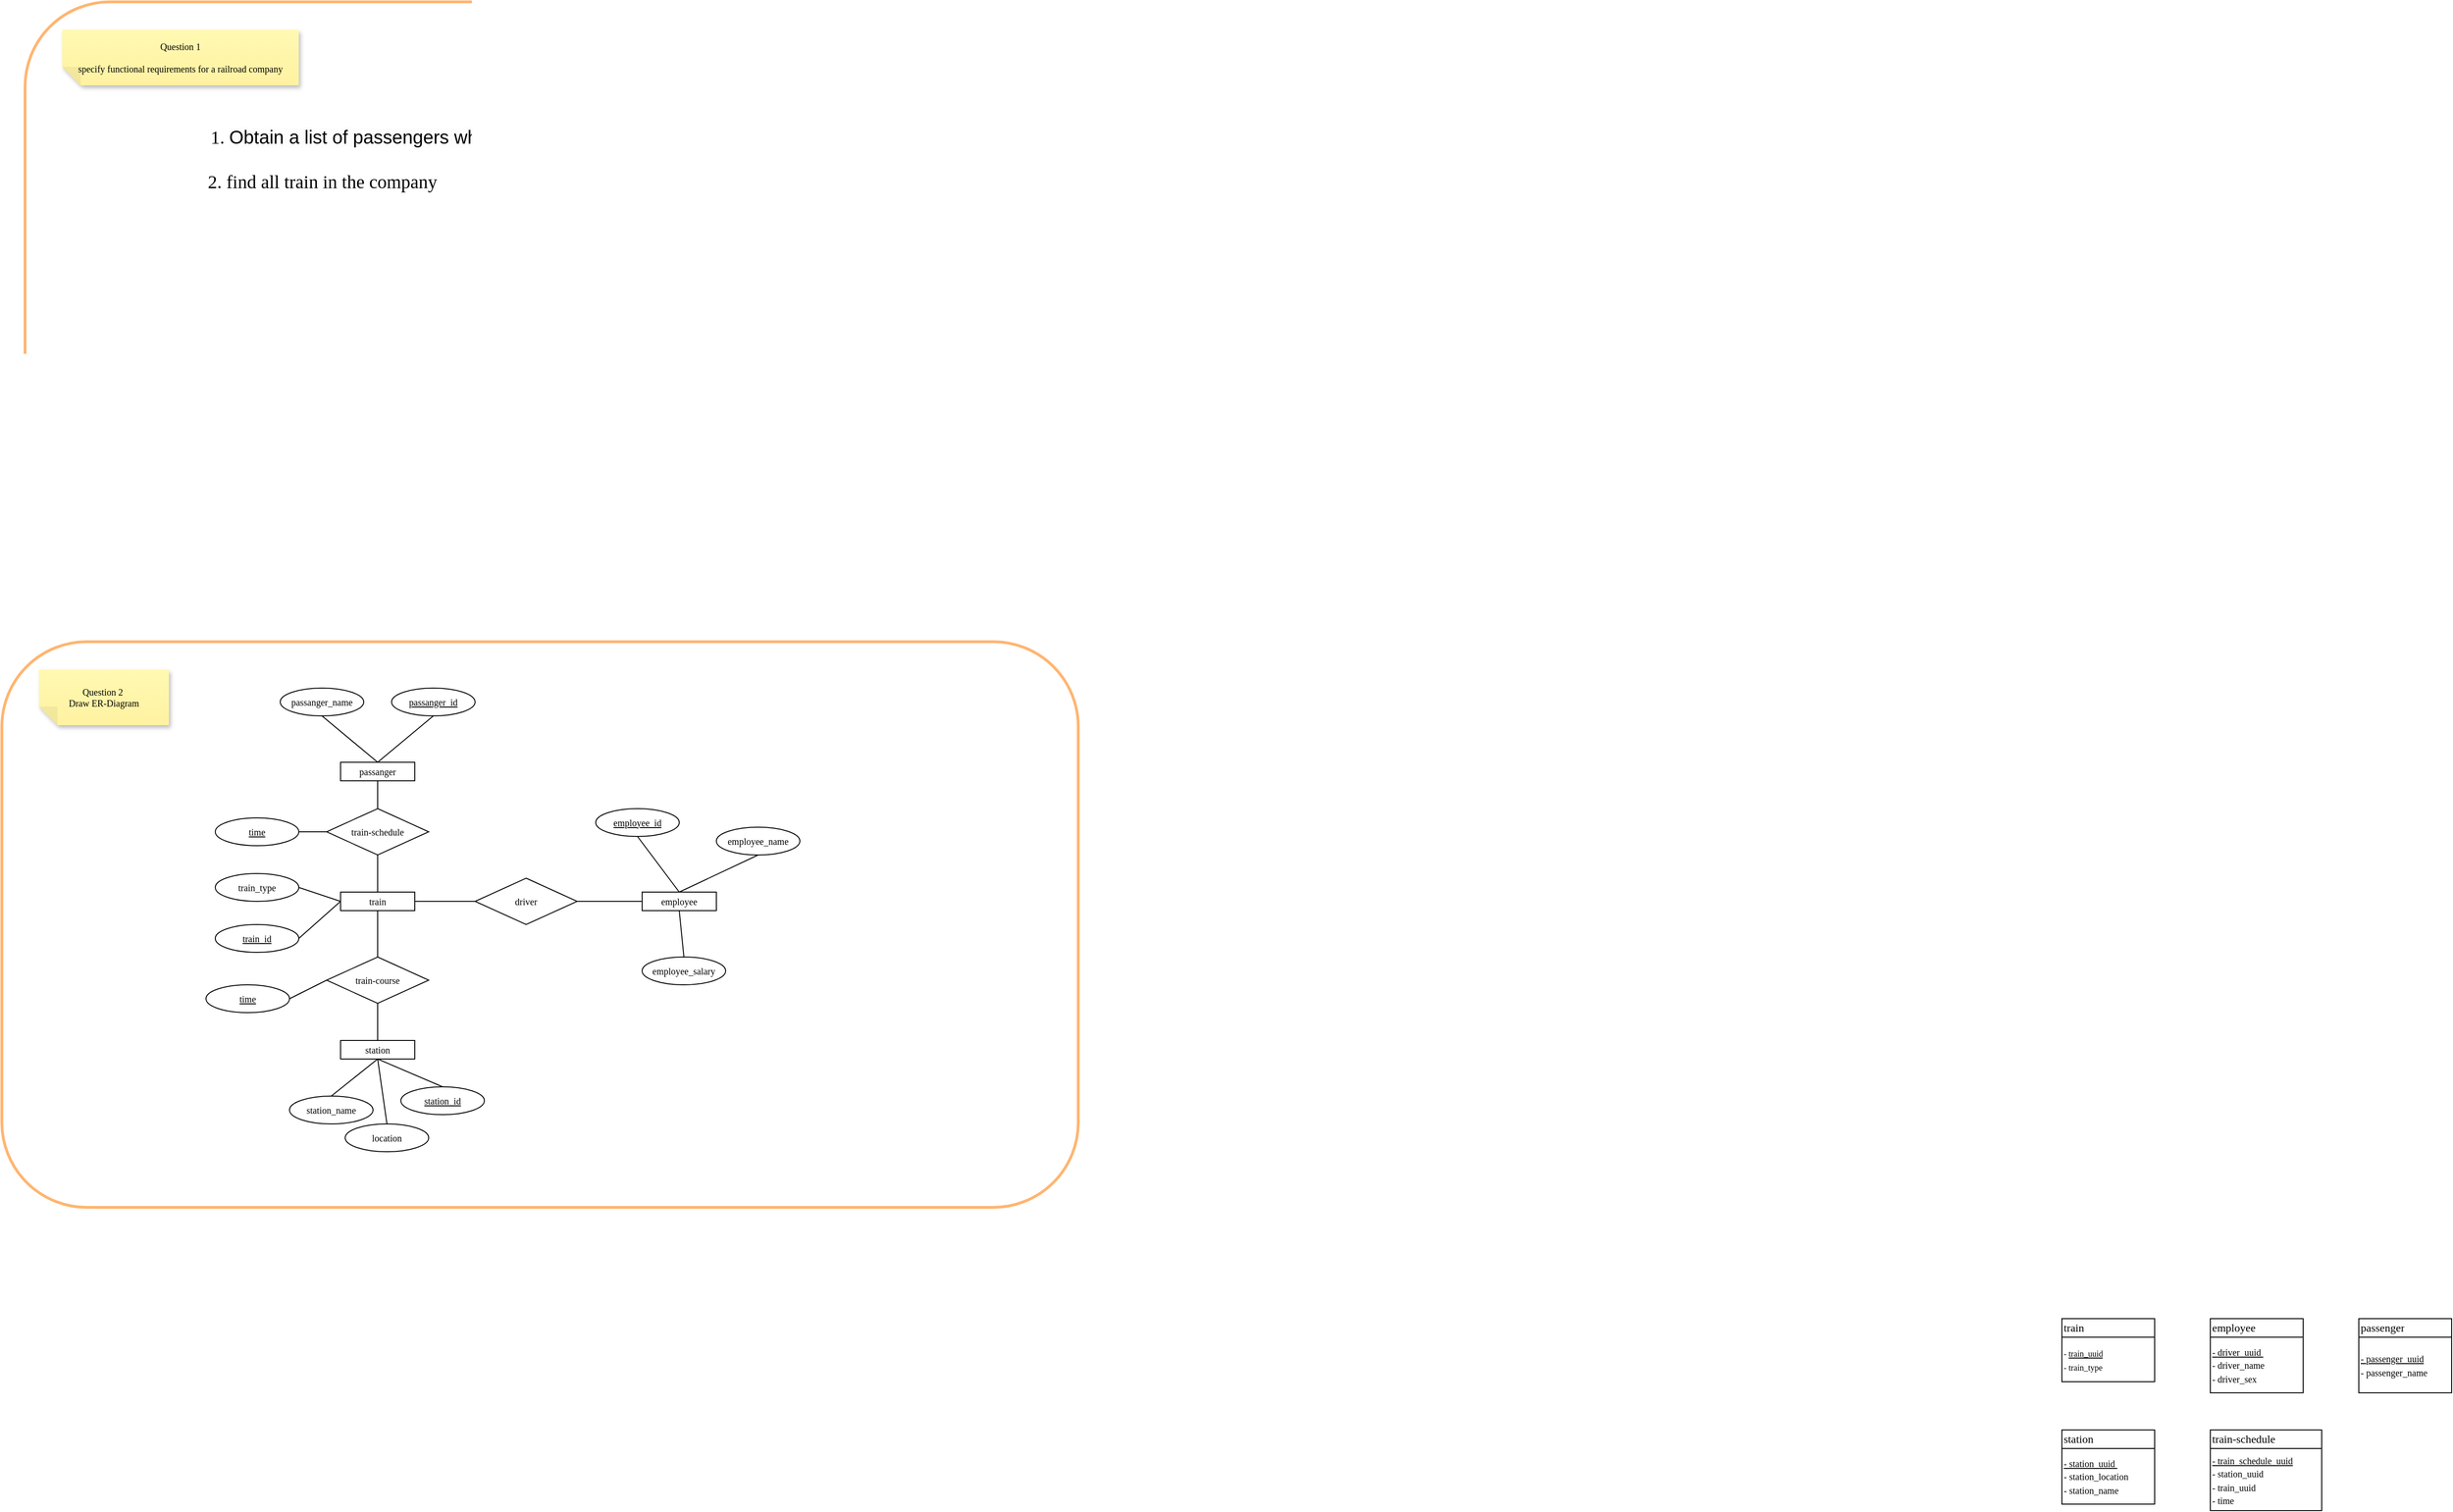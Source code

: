 <mxfile version="20.5.1" type="github" pages="2">
  <diagram id="sk2SdO5xGXT6MidOWkad" name="페이지-1">
    <mxGraphModel dx="4646" dy="1269" grid="0" gridSize="10" guides="1" tooltips="1" connect="1" arrows="1" fold="1" page="1" pageScale="1" pageWidth="2339" pageHeight="3300" math="0" shadow="0">
      <root>
        <mxCell id="0" />
        <mxCell id="1" parent="0" />
        <mxCell id="Uu1yAZFgSnUOJgweO8vr-59" value="" style="rounded=1;whiteSpace=wrap;html=1;strokeColor=#FFB570;strokeWidth=3;fontFamily=Comic Sans MS;fontSize=10;fillColor=none;" vertex="1" parent="1">
          <mxGeometry x="-2250" y="10" width="1130" height="610" as="geometry" />
        </mxCell>
        <mxCell id="Uu1yAZFgSnUOJgweO8vr-36" value="" style="rounded=1;whiteSpace=wrap;html=1;strokeColor=#FFB570;strokeWidth=3;fontFamily=Comic Sans MS;fontSize=10;fillColor=none;" vertex="1" parent="1">
          <mxGeometry x="-2275" y="700" width="1160" height="610" as="geometry" />
        </mxCell>
        <mxCell id="63Co8L5Zi09F_V9ApB4c-1" value="" style="shape=table;startSize=0;container=1;collapsible=0;childLayout=tableLayout;" vertex="1" parent="1">
          <mxGeometry x="-55" y="1430" width="100" height="68" as="geometry" />
        </mxCell>
        <mxCell id="63Co8L5Zi09F_V9ApB4c-2" value="" style="shape=tableRow;horizontal=0;startSize=0;swimlaneHead=0;swimlaneBody=0;top=0;left=0;bottom=0;right=0;collapsible=0;dropTarget=0;fillColor=none;points=[[0,0.5],[1,0.5]];portConstraint=eastwest;" vertex="1" parent="63Co8L5Zi09F_V9ApB4c-1">
          <mxGeometry width="100" height="20" as="geometry" />
        </mxCell>
        <mxCell id="63Co8L5Zi09F_V9ApB4c-3" value="&lt;font face=&quot;Comic Sans MS&quot;&gt;train&amp;nbsp;&lt;/font&gt;" style="shape=partialRectangle;html=1;whiteSpace=wrap;connectable=0;overflow=hidden;fillColor=none;top=0;left=0;bottom=0;right=0;pointerEvents=1;align=left;" vertex="1" parent="63Co8L5Zi09F_V9ApB4c-2">
          <mxGeometry width="100" height="20" as="geometry">
            <mxRectangle width="100" height="20" as="alternateBounds" />
          </mxGeometry>
        </mxCell>
        <mxCell id="63Co8L5Zi09F_V9ApB4c-4" value="" style="shape=tableRow;horizontal=0;startSize=0;swimlaneHead=0;swimlaneBody=0;top=0;left=0;bottom=0;right=0;collapsible=0;dropTarget=0;fillColor=none;points=[[0,0.5],[1,0.5]];portConstraint=eastwest;" vertex="1" parent="63Co8L5Zi09F_V9ApB4c-1">
          <mxGeometry y="20" width="100" height="48" as="geometry" />
        </mxCell>
        <mxCell id="63Co8L5Zi09F_V9ApB4c-5" value="&lt;font style=&quot;font-size: 9px;&quot; face=&quot;Comic Sans MS&quot;&gt;- &lt;u&gt;train_uuid&lt;/u&gt;&lt;br&gt;- train_type&lt;br&gt;&lt;/font&gt;" style="shape=partialRectangle;html=1;whiteSpace=wrap;connectable=0;overflow=hidden;fillColor=none;top=0;left=0;bottom=0;right=0;pointerEvents=1;align=left;" vertex="1" parent="63Co8L5Zi09F_V9ApB4c-4">
          <mxGeometry width="100" height="48" as="geometry">
            <mxRectangle width="100" height="48" as="alternateBounds" />
          </mxGeometry>
        </mxCell>
        <mxCell id="63Co8L5Zi09F_V9ApB4c-6" value="" style="shape=table;startSize=0;container=1;collapsible=0;childLayout=tableLayout;" vertex="1" parent="1">
          <mxGeometry x="105" y="1430" width="100" height="80" as="geometry" />
        </mxCell>
        <mxCell id="63Co8L5Zi09F_V9ApB4c-7" value="" style="shape=tableRow;horizontal=0;startSize=0;swimlaneHead=0;swimlaneBody=0;top=0;left=0;bottom=0;right=0;collapsible=0;dropTarget=0;fillColor=none;points=[[0,0.5],[1,0.5]];portConstraint=eastwest;" vertex="1" parent="63Co8L5Zi09F_V9ApB4c-6">
          <mxGeometry width="100" height="20" as="geometry" />
        </mxCell>
        <mxCell id="63Co8L5Zi09F_V9ApB4c-8" value="&lt;font face=&quot;Comic Sans MS&quot;&gt;employee&lt;/font&gt;" style="shape=partialRectangle;html=1;whiteSpace=wrap;connectable=0;overflow=hidden;fillColor=none;top=0;left=0;bottom=0;right=0;pointerEvents=1;align=left;" vertex="1" parent="63Co8L5Zi09F_V9ApB4c-7">
          <mxGeometry width="100" height="20" as="geometry">
            <mxRectangle width="100" height="20" as="alternateBounds" />
          </mxGeometry>
        </mxCell>
        <mxCell id="63Co8L5Zi09F_V9ApB4c-9" value="" style="shape=tableRow;horizontal=0;startSize=0;swimlaneHead=0;swimlaneBody=0;top=0;left=0;bottom=0;right=0;collapsible=0;dropTarget=0;fillColor=none;points=[[0,0.5],[1,0.5]];portConstraint=eastwest;" vertex="1" parent="63Co8L5Zi09F_V9ApB4c-6">
          <mxGeometry y="20" width="100" height="60" as="geometry" />
        </mxCell>
        <mxCell id="63Co8L5Zi09F_V9ApB4c-10" value="&lt;span style=&quot;font-size: 10px;&quot;&gt;&lt;u&gt;&lt;font face=&quot;Comic Sans MS&quot;&gt;-&amp;nbsp;&lt;/font&gt;&lt;/u&gt;&lt;font style=&quot;&quot; face=&quot;Comic Sans MS&quot;&gt;&lt;u&gt;driver_uuid&amp;nbsp;&lt;/u&gt;&lt;br&gt;&lt;/font&gt;&lt;font face=&quot;Comic Sans MS&quot;&gt;- driver_name&lt;br&gt;- driver_sex&lt;/font&gt;&amp;nbsp;&lt;br&gt;&lt;/span&gt;" style="shape=partialRectangle;html=1;whiteSpace=wrap;connectable=0;overflow=hidden;fillColor=none;top=0;left=0;bottom=0;right=0;pointerEvents=1;align=left;" vertex="1" parent="63Co8L5Zi09F_V9ApB4c-9">
          <mxGeometry width="100" height="60" as="geometry">
            <mxRectangle width="100" height="60" as="alternateBounds" />
          </mxGeometry>
        </mxCell>
        <mxCell id="63Co8L5Zi09F_V9ApB4c-22" value="" style="shape=table;startSize=0;container=1;collapsible=0;childLayout=tableLayout;" vertex="1" parent="1">
          <mxGeometry x="-55" y="1550" width="100" height="80" as="geometry" />
        </mxCell>
        <mxCell id="63Co8L5Zi09F_V9ApB4c-23" value="" style="shape=tableRow;horizontal=0;startSize=0;swimlaneHead=0;swimlaneBody=0;top=0;left=0;bottom=0;right=0;collapsible=0;dropTarget=0;fillColor=none;points=[[0,0.5],[1,0.5]];portConstraint=eastwest;" vertex="1" parent="63Co8L5Zi09F_V9ApB4c-22">
          <mxGeometry width="100" height="20" as="geometry" />
        </mxCell>
        <mxCell id="63Co8L5Zi09F_V9ApB4c-24" value="&lt;font face=&quot;Comic Sans MS&quot;&gt;station&lt;/font&gt;" style="shape=partialRectangle;html=1;whiteSpace=wrap;connectable=0;overflow=hidden;fillColor=none;top=0;left=0;bottom=0;right=0;pointerEvents=1;align=left;" vertex="1" parent="63Co8L5Zi09F_V9ApB4c-23">
          <mxGeometry width="100" height="20" as="geometry">
            <mxRectangle width="100" height="20" as="alternateBounds" />
          </mxGeometry>
        </mxCell>
        <mxCell id="63Co8L5Zi09F_V9ApB4c-25" value="" style="shape=tableRow;horizontal=0;startSize=0;swimlaneHead=0;swimlaneBody=0;top=0;left=0;bottom=0;right=0;collapsible=0;dropTarget=0;fillColor=none;points=[[0,0.5],[1,0.5]];portConstraint=eastwest;" vertex="1" parent="63Co8L5Zi09F_V9ApB4c-22">
          <mxGeometry y="20" width="100" height="60" as="geometry" />
        </mxCell>
        <mxCell id="63Co8L5Zi09F_V9ApB4c-26" value="&lt;span style=&quot;font-size: 10px;&quot;&gt;&lt;u&gt;&lt;font face=&quot;Comic Sans MS&quot;&gt;- station&lt;/font&gt;&lt;/u&gt;&lt;font style=&quot;&quot; face=&quot;Comic Sans MS&quot;&gt;&lt;u&gt;_uuid&amp;nbsp;&lt;/u&gt;&lt;br&gt;&lt;/font&gt;&lt;font face=&quot;Comic Sans MS&quot;&gt;- station_location&lt;br&gt;- station_name&lt;/font&gt;&lt;br&gt;&lt;/span&gt;" style="shape=partialRectangle;html=1;whiteSpace=wrap;connectable=0;overflow=hidden;fillColor=none;top=0;left=0;bottom=0;right=0;pointerEvents=1;align=left;" vertex="1" parent="63Co8L5Zi09F_V9ApB4c-25">
          <mxGeometry width="100" height="60" as="geometry">
            <mxRectangle width="100" height="60" as="alternateBounds" />
          </mxGeometry>
        </mxCell>
        <mxCell id="63Co8L5Zi09F_V9ApB4c-27" value="" style="shape=table;startSize=0;container=1;collapsible=0;childLayout=tableLayout;" vertex="1" parent="1">
          <mxGeometry x="105" y="1550" width="120" height="87" as="geometry" />
        </mxCell>
        <mxCell id="63Co8L5Zi09F_V9ApB4c-28" value="" style="shape=tableRow;horizontal=0;startSize=0;swimlaneHead=0;swimlaneBody=0;top=0;left=0;bottom=0;right=0;collapsible=0;dropTarget=0;fillColor=none;points=[[0,0.5],[1,0.5]];portConstraint=eastwest;" vertex="1" parent="63Co8L5Zi09F_V9ApB4c-27">
          <mxGeometry width="120" height="20" as="geometry" />
        </mxCell>
        <mxCell id="63Co8L5Zi09F_V9ApB4c-29" value="&lt;font face=&quot;Comic Sans MS&quot;&gt;train-schedule&lt;/font&gt;" style="shape=partialRectangle;html=1;whiteSpace=wrap;connectable=0;overflow=hidden;fillColor=none;top=0;left=0;bottom=0;right=0;pointerEvents=1;align=left;" vertex="1" parent="63Co8L5Zi09F_V9ApB4c-28">
          <mxGeometry width="120" height="20" as="geometry">
            <mxRectangle width="120" height="20" as="alternateBounds" />
          </mxGeometry>
        </mxCell>
        <mxCell id="63Co8L5Zi09F_V9ApB4c-30" value="" style="shape=tableRow;horizontal=0;startSize=0;swimlaneHead=0;swimlaneBody=0;top=0;left=0;bottom=0;right=0;collapsible=0;dropTarget=0;fillColor=none;points=[[0,0.5],[1,0.5]];portConstraint=eastwest;" vertex="1" parent="63Co8L5Zi09F_V9ApB4c-27">
          <mxGeometry y="20" width="120" height="67" as="geometry" />
        </mxCell>
        <mxCell id="63Co8L5Zi09F_V9ApB4c-31" value="&lt;span style=&quot;font-size: 10px;&quot;&gt;&lt;font style=&quot;&quot; face=&quot;Comic Sans MS&quot;&gt;&lt;u&gt;- train_schedule_uuid&lt;br&gt;&lt;/u&gt;- station&lt;/font&gt;&lt;font style=&quot;&quot; face=&quot;Comic Sans MS&quot;&gt;_uuid&amp;nbsp;&lt;br&gt;&lt;/font&gt;&lt;font face=&quot;Comic Sans MS&quot;&gt;- train_uuid&lt;br&gt;- time&lt;/font&gt;&lt;br&gt;&lt;/span&gt;" style="shape=partialRectangle;html=1;whiteSpace=wrap;connectable=0;overflow=hidden;fillColor=none;top=0;left=0;bottom=0;right=0;pointerEvents=1;align=left;" vertex="1" parent="63Co8L5Zi09F_V9ApB4c-30">
          <mxGeometry width="120" height="67" as="geometry">
            <mxRectangle width="120" height="67" as="alternateBounds" />
          </mxGeometry>
        </mxCell>
        <mxCell id="63Co8L5Zi09F_V9ApB4c-33" value="" style="shape=table;startSize=0;container=1;collapsible=0;childLayout=tableLayout;" vertex="1" parent="1">
          <mxGeometry x="265" y="1430" width="100" height="80" as="geometry" />
        </mxCell>
        <mxCell id="63Co8L5Zi09F_V9ApB4c-34" value="" style="shape=tableRow;horizontal=0;startSize=0;swimlaneHead=0;swimlaneBody=0;top=0;left=0;bottom=0;right=0;collapsible=0;dropTarget=0;fillColor=none;points=[[0,0.5],[1,0.5]];portConstraint=eastwest;" vertex="1" parent="63Co8L5Zi09F_V9ApB4c-33">
          <mxGeometry width="100" height="20" as="geometry" />
        </mxCell>
        <mxCell id="63Co8L5Zi09F_V9ApB4c-35" value="&lt;font face=&quot;Comic Sans MS&quot;&gt;passenger&lt;/font&gt;" style="shape=partialRectangle;html=1;whiteSpace=wrap;connectable=0;overflow=hidden;fillColor=none;top=0;left=0;bottom=0;right=0;pointerEvents=1;align=left;" vertex="1" parent="63Co8L5Zi09F_V9ApB4c-34">
          <mxGeometry width="100" height="20" as="geometry">
            <mxRectangle width="100" height="20" as="alternateBounds" />
          </mxGeometry>
        </mxCell>
        <mxCell id="63Co8L5Zi09F_V9ApB4c-36" value="" style="shape=tableRow;horizontal=0;startSize=0;swimlaneHead=0;swimlaneBody=0;top=0;left=0;bottom=0;right=0;collapsible=0;dropTarget=0;fillColor=none;points=[[0,0.5],[1,0.5]];portConstraint=eastwest;" vertex="1" parent="63Co8L5Zi09F_V9ApB4c-33">
          <mxGeometry y="20" width="100" height="60" as="geometry" />
        </mxCell>
        <mxCell id="63Co8L5Zi09F_V9ApB4c-37" value="&lt;span style=&quot;font-size: 10px;&quot;&gt;&lt;u&gt;&lt;font face=&quot;Comic Sans MS&quot;&gt;-&amp;nbsp;&lt;/font&gt;&lt;/u&gt;&lt;font style=&quot;&quot; face=&quot;Comic Sans MS&quot;&gt;&lt;u&gt;passenger_uuid&lt;/u&gt;&lt;br&gt;&lt;/font&gt;&lt;font face=&quot;Comic Sans MS&quot;&gt;- passenger_name&lt;/font&gt;&lt;br&gt;&lt;/span&gt;" style="shape=partialRectangle;html=1;whiteSpace=wrap;connectable=0;overflow=hidden;fillColor=none;top=0;left=0;bottom=0;right=0;pointerEvents=1;align=left;" vertex="1" parent="63Co8L5Zi09F_V9ApB4c-36">
          <mxGeometry width="100" height="60" as="geometry">
            <mxRectangle width="100" height="60" as="alternateBounds" />
          </mxGeometry>
        </mxCell>
        <mxCell id="Uu1yAZFgSnUOJgweO8vr-1" value="train" style="whiteSpace=wrap;html=1;fontFamily=Comic Sans MS;fontSize=10;" vertex="1" parent="1">
          <mxGeometry x="-1910" y="970" width="80" height="20" as="geometry" />
        </mxCell>
        <mxCell id="Uu1yAZFgSnUOJgweO8vr-2" value="&lt;span style=&quot;text-align: left;&quot;&gt;&lt;font style=&quot;font-size: 10px;&quot;&gt;employee&lt;/font&gt;&lt;/span&gt;" style="whiteSpace=wrap;html=1;fontFamily=Comic Sans MS;fontSize=10;" vertex="1" parent="1">
          <mxGeometry x="-1585" y="970" width="80" height="20" as="geometry" />
        </mxCell>
        <mxCell id="Uu1yAZFgSnUOJgweO8vr-5" value="station" style="whiteSpace=wrap;html=1;fontFamily=Comic Sans MS;fontSize=10;" vertex="1" parent="1">
          <mxGeometry x="-1910" y="1130" width="80" height="20" as="geometry" />
        </mxCell>
        <mxCell id="Uu1yAZFgSnUOJgweO8vr-6" value="train-course" style="rhombus;whiteSpace=wrap;html=1;fontFamily=Comic Sans MS;fontSize=10;" vertex="1" parent="1">
          <mxGeometry x="-1925" y="1040" width="110" height="50" as="geometry" />
        </mxCell>
        <mxCell id="Uu1yAZFgSnUOJgweO8vr-15" value="" style="endArrow=none;html=1;rounded=0;fontFamily=Comic Sans MS;fontSize=10;entryX=0.5;entryY=1;entryDx=0;entryDy=0;exitX=0.5;exitY=0;exitDx=0;exitDy=0;" edge="1" parent="1" source="Uu1yAZFgSnUOJgweO8vr-6" target="Uu1yAZFgSnUOJgweO8vr-1">
          <mxGeometry width="50" height="50" relative="1" as="geometry">
            <mxPoint x="-1800" y="1050" as="sourcePoint" />
            <mxPoint x="-1750" y="1000" as="targetPoint" />
          </mxGeometry>
        </mxCell>
        <mxCell id="Uu1yAZFgSnUOJgweO8vr-16" value="" style="endArrow=none;html=1;rounded=0;fontFamily=Comic Sans MS;fontSize=10;entryX=0.5;entryY=1;entryDx=0;entryDy=0;exitX=0.5;exitY=0;exitDx=0;exitDy=0;" edge="1" parent="1" source="Uu1yAZFgSnUOJgweO8vr-5" target="Uu1yAZFgSnUOJgweO8vr-6">
          <mxGeometry width="50" height="50" relative="1" as="geometry">
            <mxPoint x="-1860" y="970" as="sourcePoint" />
            <mxPoint x="-1860" y="920" as="targetPoint" />
          </mxGeometry>
        </mxCell>
        <mxCell id="Uu1yAZFgSnUOJgweO8vr-17" value="driver" style="rhombus;whiteSpace=wrap;html=1;fontFamily=Comic Sans MS;fontSize=10;" vertex="1" parent="1">
          <mxGeometry x="-1765" y="955" width="110" height="50" as="geometry" />
        </mxCell>
        <mxCell id="Uu1yAZFgSnUOJgweO8vr-18" value="" style="endArrow=none;html=1;rounded=0;fontFamily=Comic Sans MS;fontSize=10;exitX=1;exitY=0.5;exitDx=0;exitDy=0;entryX=0;entryY=0.5;entryDx=0;entryDy=0;" edge="1" parent="1" source="Uu1yAZFgSnUOJgweO8vr-1" target="Uu1yAZFgSnUOJgweO8vr-17">
          <mxGeometry width="50" height="50" relative="1" as="geometry">
            <mxPoint x="-1800" y="920" as="sourcePoint" />
            <mxPoint x="-1750" y="870" as="targetPoint" />
          </mxGeometry>
        </mxCell>
        <mxCell id="Uu1yAZFgSnUOJgweO8vr-20" value="" style="endArrow=none;html=1;rounded=0;fontFamily=Comic Sans MS;fontSize=10;exitX=1;exitY=0.5;exitDx=0;exitDy=0;entryX=0;entryY=0.5;entryDx=0;entryDy=0;" edge="1" parent="1" source="Uu1yAZFgSnUOJgweO8vr-17" target="Uu1yAZFgSnUOJgweO8vr-2">
          <mxGeometry width="50" height="50" relative="1" as="geometry">
            <mxPoint x="-1800" y="920" as="sourcePoint" />
            <mxPoint x="-1750" y="870" as="targetPoint" />
          </mxGeometry>
        </mxCell>
        <mxCell id="Uu1yAZFgSnUOJgweO8vr-21" value="passanger" style="whiteSpace=wrap;html=1;fontFamily=Comic Sans MS;fontSize=10;" vertex="1" parent="1">
          <mxGeometry x="-1910" y="830" width="80" height="20" as="geometry" />
        </mxCell>
        <mxCell id="Uu1yAZFgSnUOJgweO8vr-22" value="train-schedule" style="rhombus;whiteSpace=wrap;html=1;fontFamily=Comic Sans MS;fontSize=10;" vertex="1" parent="1">
          <mxGeometry x="-1925" y="880" width="110" height="50" as="geometry" />
        </mxCell>
        <mxCell id="Uu1yAZFgSnUOJgweO8vr-24" value="" style="endArrow=none;html=1;rounded=0;fontFamily=Comic Sans MS;fontSize=10;exitX=0.5;exitY=0;exitDx=0;exitDy=0;entryX=0.5;entryY=1;entryDx=0;entryDy=0;" edge="1" parent="1" source="Uu1yAZFgSnUOJgweO8vr-1" target="Uu1yAZFgSnUOJgweO8vr-22">
          <mxGeometry width="50" height="50" relative="1" as="geometry">
            <mxPoint x="-1820" y="980" as="sourcePoint" />
            <mxPoint x="-1705" y="1035" as="targetPoint" />
          </mxGeometry>
        </mxCell>
        <mxCell id="Uu1yAZFgSnUOJgweO8vr-25" value="" style="endArrow=none;html=1;rounded=0;fontFamily=Comic Sans MS;fontSize=10;exitX=0.5;exitY=1;exitDx=0;exitDy=0;entryX=0.5;entryY=0;entryDx=0;entryDy=0;" edge="1" parent="1" source="Uu1yAZFgSnUOJgweO8vr-21" target="Uu1yAZFgSnUOJgweO8vr-22">
          <mxGeometry width="50" height="50" relative="1" as="geometry">
            <mxPoint x="-1860" y="970" as="sourcePoint" />
            <mxPoint x="-1860" y="940" as="targetPoint" />
          </mxGeometry>
        </mxCell>
        <mxCell id="Uu1yAZFgSnUOJgweO8vr-26" value="&lt;u&gt;station_id&lt;/u&gt;" style="ellipse;whiteSpace=wrap;html=1;fontFamily=Comic Sans MS;fontSize=10;" vertex="1" parent="1">
          <mxGeometry x="-1845" y="1180" width="90" height="30" as="geometry" />
        </mxCell>
        <mxCell id="Uu1yAZFgSnUOJgweO8vr-27" value="" style="endArrow=none;html=1;rounded=0;fontFamily=Comic Sans MS;fontSize=10;exitX=0.5;exitY=0;exitDx=0;exitDy=0;entryX=0.5;entryY=1;entryDx=0;entryDy=0;" edge="1" parent="1" source="Uu1yAZFgSnUOJgweO8vr-26" target="Uu1yAZFgSnUOJgweO8vr-5">
          <mxGeometry width="50" height="50" relative="1" as="geometry">
            <mxPoint x="-1815" y="1190" as="sourcePoint" />
            <mxPoint x="-1765" y="1140" as="targetPoint" />
          </mxGeometry>
        </mxCell>
        <mxCell id="Uu1yAZFgSnUOJgweO8vr-28" value="location" style="ellipse;whiteSpace=wrap;html=1;fontFamily=Comic Sans MS;fontSize=10;" vertex="1" parent="1">
          <mxGeometry x="-1905" y="1220" width="90" height="30" as="geometry" />
        </mxCell>
        <mxCell id="Uu1yAZFgSnUOJgweO8vr-29" value="station_name" style="ellipse;whiteSpace=wrap;html=1;fontFamily=Comic Sans MS;fontSize=10;" vertex="1" parent="1">
          <mxGeometry x="-1965" y="1190" width="90" height="30" as="geometry" />
        </mxCell>
        <mxCell id="Uu1yAZFgSnUOJgweO8vr-30" value="" style="endArrow=none;html=1;rounded=0;fontFamily=Comic Sans MS;fontSize=10;exitX=0.5;exitY=0;exitDx=0;exitDy=0;entryX=0.5;entryY=1;entryDx=0;entryDy=0;" edge="1" parent="1" source="Uu1yAZFgSnUOJgweO8vr-28" target="Uu1yAZFgSnUOJgweO8vr-5">
          <mxGeometry width="50" height="50" relative="1" as="geometry">
            <mxPoint x="-1760" y="1200" as="sourcePoint" />
            <mxPoint x="-1860" y="1160" as="targetPoint" />
          </mxGeometry>
        </mxCell>
        <mxCell id="Uu1yAZFgSnUOJgweO8vr-31" value="" style="endArrow=none;html=1;rounded=0;fontFamily=Comic Sans MS;fontSize=10;exitX=0.5;exitY=0;exitDx=0;exitDy=0;entryX=0.5;entryY=1;entryDx=0;entryDy=0;" edge="1" parent="1" source="Uu1yAZFgSnUOJgweO8vr-29" target="Uu1yAZFgSnUOJgweO8vr-5">
          <mxGeometry width="50" height="50" relative="1" as="geometry">
            <mxPoint x="-1850" y="1230" as="sourcePoint" />
            <mxPoint x="-1865" y="1150" as="targetPoint" />
          </mxGeometry>
        </mxCell>
        <mxCell id="Uu1yAZFgSnUOJgweO8vr-35" style="edgeStyle=none;rounded=0;orthogonalLoop=1;jettySize=auto;html=1;exitX=0.5;exitY=1;exitDx=0;exitDy=0;fontFamily=Comic Sans MS;fontSize=10;" edge="1" parent="1">
          <mxGeometry relative="1" as="geometry">
            <mxPoint x="-1730" y="1350" as="sourcePoint" />
            <mxPoint x="-1730" y="1350" as="targetPoint" />
          </mxGeometry>
        </mxCell>
        <mxCell id="Uu1yAZFgSnUOJgweO8vr-37" value="train_type" style="ellipse;whiteSpace=wrap;html=1;fontFamily=Comic Sans MS;fontSize=10;" vertex="1" parent="1">
          <mxGeometry x="-2045" y="950" width="90" height="30" as="geometry" />
        </mxCell>
        <mxCell id="Uu1yAZFgSnUOJgweO8vr-38" value="&lt;u&gt;train_id&lt;/u&gt;" style="ellipse;whiteSpace=wrap;html=1;fontFamily=Comic Sans MS;fontSize=10;" vertex="1" parent="1">
          <mxGeometry x="-2045" y="1005" width="90" height="30" as="geometry" />
        </mxCell>
        <mxCell id="Uu1yAZFgSnUOJgweO8vr-41" value="" style="endArrow=none;html=1;rounded=0;fontFamily=Comic Sans MS;fontSize=10;exitX=0;exitY=0.5;exitDx=0;exitDy=0;entryX=1;entryY=0.5;entryDx=0;entryDy=0;" edge="1" parent="1" source="Uu1yAZFgSnUOJgweO8vr-1" target="Uu1yAZFgSnUOJgweO8vr-38">
          <mxGeometry width="50" height="50" relative="1" as="geometry">
            <mxPoint x="-1850" y="1230.0" as="sourcePoint" />
            <mxPoint x="-1860" y="1160" as="targetPoint" />
          </mxGeometry>
        </mxCell>
        <mxCell id="Uu1yAZFgSnUOJgweO8vr-42" value="" style="endArrow=none;html=1;rounded=0;fontFamily=Comic Sans MS;fontSize=10;exitX=0;exitY=0.5;exitDx=0;exitDy=0;entryX=1;entryY=0.5;entryDx=0;entryDy=0;" edge="1" parent="1" source="Uu1yAZFgSnUOJgweO8vr-1" target="Uu1yAZFgSnUOJgweO8vr-37">
          <mxGeometry width="50" height="50" relative="1" as="geometry">
            <mxPoint x="-1900" y="990" as="sourcePoint" />
            <mxPoint x="-1945.0" y="1030" as="targetPoint" />
          </mxGeometry>
        </mxCell>
        <mxCell id="Uu1yAZFgSnUOJgweO8vr-43" value="passanger_name" style="ellipse;whiteSpace=wrap;html=1;fontFamily=Comic Sans MS;fontSize=10;" vertex="1" parent="1">
          <mxGeometry x="-1975" y="750" width="90" height="30" as="geometry" />
        </mxCell>
        <mxCell id="Uu1yAZFgSnUOJgweO8vr-44" value="" style="endArrow=none;html=1;rounded=0;fontFamily=Comic Sans MS;fontSize=10;exitX=0.5;exitY=0;exitDx=0;exitDy=0;entryX=0.5;entryY=1;entryDx=0;entryDy=0;" edge="1" parent="1" source="Uu1yAZFgSnUOJgweO8vr-21" target="Uu1yAZFgSnUOJgweO8vr-43">
          <mxGeometry width="50" height="50" relative="1" as="geometry">
            <mxPoint x="-1900" y="990" as="sourcePoint" />
            <mxPoint x="-1945.0" y="975" as="targetPoint" />
          </mxGeometry>
        </mxCell>
        <mxCell id="Uu1yAZFgSnUOJgweO8vr-46" value="&lt;u&gt;passanger_id&lt;/u&gt;" style="ellipse;whiteSpace=wrap;html=1;fontFamily=Comic Sans MS;fontSize=10;" vertex="1" parent="1">
          <mxGeometry x="-1855" y="750" width="90" height="30" as="geometry" />
        </mxCell>
        <mxCell id="Uu1yAZFgSnUOJgweO8vr-47" value="" style="endArrow=none;html=1;rounded=0;fontFamily=Comic Sans MS;fontSize=10;exitX=0.5;exitY=0;exitDx=0;exitDy=0;entryX=0.5;entryY=1;entryDx=0;entryDy=0;" edge="1" parent="1" source="Uu1yAZFgSnUOJgweO8vr-21" target="Uu1yAZFgSnUOJgweO8vr-46">
          <mxGeometry width="50" height="50" relative="1" as="geometry">
            <mxPoint x="-1860" y="840" as="sourcePoint" />
            <mxPoint x="-1920" y="790" as="targetPoint" />
          </mxGeometry>
        </mxCell>
        <mxCell id="Uu1yAZFgSnUOJgweO8vr-48" value="&lt;u&gt;time&lt;/u&gt;" style="ellipse;whiteSpace=wrap;html=1;fontFamily=Comic Sans MS;fontSize=10;" vertex="1" parent="1">
          <mxGeometry x="-2045" y="890" width="90" height="30" as="geometry" />
        </mxCell>
        <mxCell id="Uu1yAZFgSnUOJgweO8vr-49" value="" style="endArrow=none;html=1;rounded=0;fontFamily=Comic Sans MS;fontSize=10;exitX=0;exitY=0.5;exitDx=0;exitDy=0;entryX=1;entryY=0.5;entryDx=0;entryDy=0;" edge="1" parent="1" source="Uu1yAZFgSnUOJgweO8vr-22" target="Uu1yAZFgSnUOJgweO8vr-48">
          <mxGeometry width="50" height="50" relative="1" as="geometry">
            <mxPoint x="-1860" y="840" as="sourcePoint" />
            <mxPoint x="-1920" y="790" as="targetPoint" />
          </mxGeometry>
        </mxCell>
        <mxCell id="Uu1yAZFgSnUOJgweO8vr-50" value="&lt;u&gt;employee_id&lt;/u&gt;" style="ellipse;whiteSpace=wrap;html=1;fontFamily=Comic Sans MS;fontSize=10;" vertex="1" parent="1">
          <mxGeometry x="-1635" y="880" width="90" height="30" as="geometry" />
        </mxCell>
        <mxCell id="Uu1yAZFgSnUOJgweO8vr-51" value="employee_name" style="ellipse;whiteSpace=wrap;html=1;fontFamily=Comic Sans MS;fontSize=10;" vertex="1" parent="1">
          <mxGeometry x="-1505" y="900" width="90" height="30" as="geometry" />
        </mxCell>
        <mxCell id="Uu1yAZFgSnUOJgweO8vr-52" value="" style="endArrow=none;html=1;rounded=0;fontFamily=Comic Sans MS;fontSize=10;entryX=0.5;entryY=1;entryDx=0;entryDy=0;exitX=0.5;exitY=0;exitDx=0;exitDy=0;" edge="1" parent="1" source="Uu1yAZFgSnUOJgweO8vr-2" target="Uu1yAZFgSnUOJgweO8vr-50">
          <mxGeometry width="50" height="50" relative="1" as="geometry">
            <mxPoint x="-1665" y="1000" as="sourcePoint" />
            <mxPoint x="-1615" y="950" as="targetPoint" />
          </mxGeometry>
        </mxCell>
        <mxCell id="Uu1yAZFgSnUOJgweO8vr-53" value="" style="endArrow=none;html=1;rounded=0;fontFamily=Comic Sans MS;fontSize=10;entryX=0.5;entryY=1;entryDx=0;entryDy=0;exitX=0.5;exitY=0;exitDx=0;exitDy=0;" edge="1" parent="1" source="Uu1yAZFgSnUOJgweO8vr-2" target="Uu1yAZFgSnUOJgweO8vr-51">
          <mxGeometry width="50" height="50" relative="1" as="geometry">
            <mxPoint x="-1535.0" y="980" as="sourcePoint" />
            <mxPoint x="-1580.0" y="920" as="targetPoint" />
          </mxGeometry>
        </mxCell>
        <mxCell id="Uu1yAZFgSnUOJgweO8vr-54" value="" style="endArrow=none;html=1;rounded=0;fontFamily=Comic Sans MS;fontSize=10;entryX=0.5;entryY=1;entryDx=0;entryDy=0;exitX=0.5;exitY=0;exitDx=0;exitDy=0;" edge="1" parent="1" source="Uu1yAZFgSnUOJgweO8vr-55" target="Uu1yAZFgSnUOJgweO8vr-2">
          <mxGeometry width="50" height="50" relative="1" as="geometry">
            <mxPoint x="-1665" y="1000" as="sourcePoint" />
            <mxPoint x="-1615" y="950" as="targetPoint" />
          </mxGeometry>
        </mxCell>
        <mxCell id="Uu1yAZFgSnUOJgweO8vr-55" value="employee_salary" style="ellipse;whiteSpace=wrap;html=1;fontFamily=Comic Sans MS;fontSize=10;" vertex="1" parent="1">
          <mxGeometry x="-1585" y="1040" width="90" height="30" as="geometry" />
        </mxCell>
        <mxCell id="Uu1yAZFgSnUOJgweO8vr-56" value="&lt;u&gt;time&lt;/u&gt;" style="ellipse;whiteSpace=wrap;html=1;fontFamily=Comic Sans MS;fontSize=10;" vertex="1" parent="1">
          <mxGeometry x="-2055" y="1070" width="90" height="30" as="geometry" />
        </mxCell>
        <mxCell id="Uu1yAZFgSnUOJgweO8vr-57" value="" style="endArrow=none;html=1;rounded=0;fontFamily=Comic Sans MS;fontSize=10;exitX=0;exitY=0.5;exitDx=0;exitDy=0;entryX=1;entryY=0.5;entryDx=0;entryDy=0;" edge="1" parent="1" source="Uu1yAZFgSnUOJgweO8vr-6" target="Uu1yAZFgSnUOJgweO8vr-56">
          <mxGeometry width="50" height="50" relative="1" as="geometry">
            <mxPoint x="-1915" y="915" as="sourcePoint" />
            <mxPoint x="-1945.0" y="915" as="targetPoint" />
          </mxGeometry>
        </mxCell>
        <mxCell id="Uu1yAZFgSnUOJgweO8vr-58" value="Question 2&amp;nbsp;&lt;br&gt;Draw ER-Diagram" style="shape=note;whiteSpace=wrap;html=1;backgroundOutline=1;fontColor=#000000;darkOpacity=0.05;fillColor=#FFF9B2;strokeColor=none;fillStyle=solid;direction=west;gradientDirection=north;gradientColor=#FFF2A1;shadow=1;size=20;pointerEvents=1;rounded=1;strokeWidth=3;fontFamily=Comic Sans MS;fontSize=10;" vertex="1" parent="1">
          <mxGeometry x="-2235" y="730" width="140" height="60" as="geometry" />
        </mxCell>
        <mxCell id="Uu1yAZFgSnUOJgweO8vr-79" style="edgeStyle=none;rounded=0;orthogonalLoop=1;jettySize=auto;html=1;exitX=0.5;exitY=1;exitDx=0;exitDy=0;fontFamily=Comic Sans MS;fontSize=10;" edge="1" parent="1">
          <mxGeometry relative="1" as="geometry">
            <mxPoint x="-1710" y="680" as="sourcePoint" />
            <mxPoint x="-1710" y="680" as="targetPoint" />
          </mxGeometry>
        </mxCell>
        <mxCell id="Uu1yAZFgSnUOJgweO8vr-98" value="Question 1&lt;br&gt;&amp;nbsp;&lt;br&gt;specify functional requirements for a railroad company" style="shape=note;whiteSpace=wrap;html=1;backgroundOutline=1;fontColor=#000000;darkOpacity=0.05;fillColor=#FFF9B2;strokeColor=none;fillStyle=solid;direction=west;gradientDirection=north;gradientColor=#FFF2A1;shadow=1;size=20;pointerEvents=1;rounded=1;strokeWidth=3;fontFamily=Comic Sans MS;fontSize=10;" vertex="1" parent="1">
          <mxGeometry x="-2210" y="40" width="255" height="60" as="geometry" />
        </mxCell>
        <mxCell id="Uu1yAZFgSnUOJgweO8vr-99" value="&lt;font style=&quot;font-size: 20px;&quot;&gt;&lt;font style=&quot;font-size: 20px;&quot;&gt;1.&amp;nbsp;&lt;/font&gt;&lt;span style=&quot;font-family: noto, notojp, notokr, Helvetica, &amp;quot;Microsoft YaHei&amp;quot;, &amp;quot;Apple SD Gothic Neo&amp;quot;, &amp;quot;Malgun Gothic&amp;quot;, &amp;quot;맑은 고딕&amp;quot;, Dotum, 돋움, sans-serif; background-color: rgb(253, 253, 253);&quot;&gt;Obtain a list of passengers who take a specific train at a specific time&lt;/span&gt;&lt;/font&gt;" style="text;html=1;resizable=0;autosize=1;align=left;verticalAlign=middle;points=[];fillColor=none;strokeColor=none;rounded=0;strokeWidth=3;fontFamily=Comic Sans MS;fontSize=10;" vertex="1" parent="1">
          <mxGeometry x="-2052" y="136" width="648" height="37" as="geometry" />
        </mxCell>
        <mxCell id="Uu1yAZFgSnUOJgweO8vr-100" value="&lt;span style=&quot;font-size: 20px;&quot;&gt;2. find all train in the company&lt;/span&gt;" style="text;html=1;resizable=0;autosize=1;align=left;verticalAlign=middle;points=[];fillColor=none;strokeColor=none;rounded=0;strokeWidth=3;fontFamily=Comic Sans MS;fontSize=10;" vertex="1" parent="1">
          <mxGeometry x="-2055" y="185" width="302" height="36" as="geometry" />
        </mxCell>
      </root>
    </mxGraphModel>
  </diagram>
  <diagram id="0wZeXdWf-wLsP2HfGNVs" name="페이지-2">
    <mxGraphModel dx="1038" dy="571" grid="1" gridSize="10" guides="1" tooltips="1" connect="1" arrows="1" fold="1" page="1" pageScale="1" pageWidth="827" pageHeight="1169" math="0" shadow="0">
      <root>
        <mxCell id="0" />
        <mxCell id="1" parent="0" />
      </root>
    </mxGraphModel>
  </diagram>
</mxfile>
